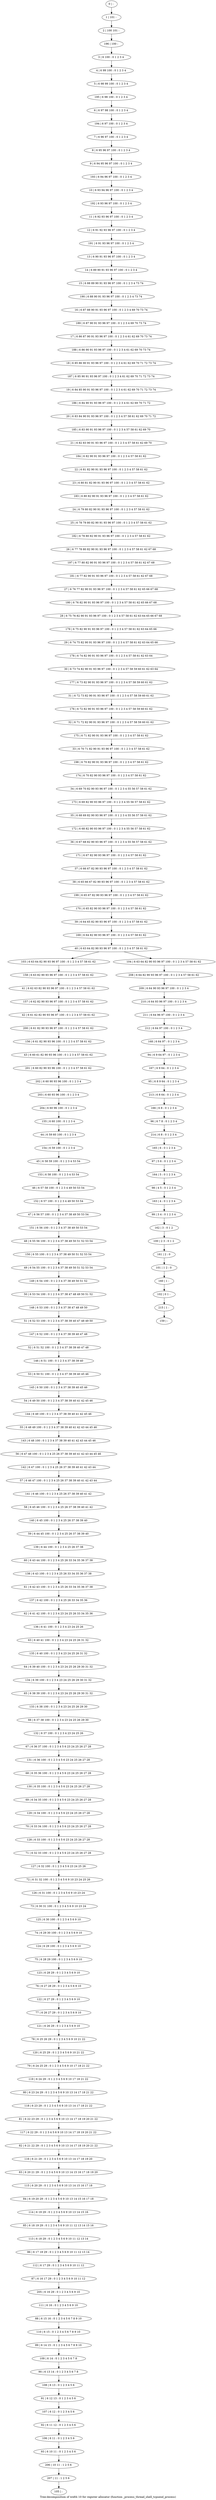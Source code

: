 digraph G {
graph [label="Tree-decomposition of width 10 for register allocator (function _process_thread_shell_tcpsend_process)"]
0[label="0 | : "];
1[label="1 | 101 : "];
2[label="2 | 100 101 : "];
3[label="3 | 6 100 : 0 1 2 3 4 "];
4[label="4 | 6 99 100 : 0 1 2 3 4 "];
5[label="5 | 6 98 99 100 : 0 1 2 3 4 "];
6[label="6 | 6 97 98 100 : 0 1 2 3 4 "];
7[label="7 | 6 96 97 100 : 0 1 2 3 4 "];
8[label="8 | 6 95 96 97 100 : 0 1 2 3 4 "];
9[label="9 | 6 94 95 96 97 100 : 0 1 2 3 4 "];
10[label="10 | 6 93 94 96 97 100 : 0 1 2 3 4 "];
11[label="11 | 6 92 93 96 97 100 : 0 1 2 3 4 "];
12[label="12 | 6 91 92 93 96 97 100 : 0 1 2 3 4 "];
13[label="13 | 6 90 91 93 96 97 100 : 0 1 2 3 4 "];
14[label="14 | 6 89 90 91 93 96 97 100 : 0 1 2 3 4 "];
15[label="15 | 6 88 89 90 91 93 96 97 100 : 0 1 2 3 4 73 74 "];
16[label="16 | 6 87 88 90 91 93 96 97 100 : 0 1 2 3 4 69 70 73 74 "];
17[label="17 | 6 86 87 90 91 93 96 97 100 : 0 1 2 3 4 61 62 69 70 73 74 "];
18[label="18 | 6 85 86 90 91 93 96 97 100 : 0 1 2 3 4 61 62 69 70 71 72 73 74 "];
19[label="19 | 6 84 85 90 91 93 96 97 100 : 0 1 2 3 4 61 62 69 70 71 72 73 74 "];
20[label="20 | 6 83 84 90 91 93 96 97 100 : 0 1 2 3 4 57 58 61 62 69 70 71 72 "];
21[label="21 | 6 82 83 90 91 93 96 97 100 : 0 1 2 3 4 57 58 61 62 69 70 "];
22[label="22 | 6 81 82 90 91 93 96 97 100 : 0 1 2 3 4 57 58 61 62 "];
23[label="23 | 6 80 81 82 90 91 93 96 97 100 : 0 1 2 3 4 57 58 61 62 "];
24[label="24 | 6 79 80 82 90 91 93 96 97 100 : 0 1 2 3 4 57 58 61 62 "];
25[label="25 | 6 78 79 80 82 90 91 93 96 97 100 : 0 1 2 3 4 57 58 61 62 "];
26[label="26 | 6 77 78 80 82 90 91 93 96 97 100 : 0 1 2 3 4 57 58 61 62 67 68 "];
27[label="27 | 6 76 77 82 90 91 93 96 97 100 : 0 1 2 3 4 57 58 61 62 65 66 67 68 "];
28[label="28 | 6 75 76 82 90 91 93 96 97 100 : 0 1 2 3 4 57 58 61 62 63 64 65 66 67 68 "];
29[label="29 | 6 74 75 82 90 91 93 96 97 100 : 0 1 2 3 4 57 58 61 62 63 64 65 66 "];
30[label="30 | 6 73 74 82 90 91 93 96 97 100 : 0 1 2 3 4 57 58 59 60 61 62 63 64 "];
31[label="31 | 6 72 73 82 90 91 93 96 97 100 : 0 1 2 3 4 57 58 59 60 61 62 "];
32[label="32 | 6 71 72 82 90 91 93 96 97 100 : 0 1 2 3 4 57 58 59 60 61 62 "];
33[label="33 | 6 70 71 82 90 91 93 96 97 100 : 0 1 2 3 4 57 58 61 62 "];
34[label="34 | 6 69 70 82 90 93 96 97 100 : 0 1 2 3 4 55 56 57 58 61 62 "];
35[label="35 | 6 68 69 82 90 93 96 97 100 : 0 1 2 3 4 55 56 57 58 61 62 "];
36[label="36 | 6 67 68 82 90 93 96 97 100 : 0 1 2 3 4 55 56 57 58 61 62 "];
37[label="37 | 6 66 67 82 90 93 96 97 100 : 0 1 2 3 4 57 58 61 62 "];
38[label="38 | 6 65 66 67 82 90 93 96 97 100 : 0 1 2 3 4 57 58 61 62 "];
39[label="39 | 6 64 65 82 90 93 96 97 100 : 0 1 2 3 4 57 58 61 62 "];
40[label="40 | 6 63 64 82 90 93 96 97 100 : 0 1 2 3 4 57 58 61 62 "];
41[label="41 | 6 62 63 82 90 93 96 97 100 : 0 1 2 3 4 57 58 61 62 "];
42[label="42 | 6 61 62 82 90 93 96 97 100 : 0 1 2 3 4 57 58 61 62 "];
43[label="43 | 6 60 61 82 90 93 96 100 : 0 1 2 3 4 57 58 61 62 "];
44[label="44 | 6 59 60 100 : 0 1 2 3 4 "];
45[label="45 | 6 58 59 100 : 0 1 2 3 4 53 54 "];
46[label="46 | 6 57 58 100 : 0 1 2 3 4 49 50 53 54 "];
47[label="47 | 6 56 57 100 : 0 1 2 3 4 37 38 49 50 53 54 "];
48[label="48 | 6 55 56 100 : 0 1 2 3 4 37 38 49 50 51 52 53 54 "];
49[label="49 | 6 54 55 100 : 0 1 2 3 4 37 38 49 50 51 52 53 54 "];
50[label="50 | 6 53 54 100 : 0 1 2 3 4 37 38 47 48 49 50 51 52 "];
51[label="51 | 6 52 53 100 : 0 1 2 3 4 37 38 39 40 47 48 49 50 "];
52[label="52 | 6 51 52 100 : 0 1 2 3 4 37 38 39 40 47 48 "];
53[label="53 | 6 50 51 100 : 0 1 2 3 4 37 38 39 40 45 46 "];
54[label="54 | 6 49 50 100 : 0 1 2 3 4 37 38 39 40 41 42 45 46 "];
55[label="55 | 6 48 49 100 : 0 1 2 3 4 37 38 39 40 41 42 43 44 45 46 "];
56[label="56 | 6 47 48 100 : 0 1 2 3 4 25 26 37 38 39 40 41 42 43 44 45 46 "];
57[label="57 | 6 46 47 100 : 0 1 2 3 4 25 26 37 38 39 40 41 42 43 44 "];
58[label="58 | 6 45 46 100 : 0 1 2 3 4 25 26 37 38 39 40 41 42 "];
59[label="59 | 6 44 45 100 : 0 1 2 3 4 25 26 37 38 39 40 "];
60[label="60 | 6 43 44 100 : 0 1 2 3 4 25 26 33 34 35 36 37 38 "];
61[label="61 | 6 42 43 100 : 0 1 2 3 4 25 26 33 34 35 36 37 38 "];
62[label="62 | 6 41 42 100 : 0 1 2 3 4 23 24 25 26 33 34 35 36 "];
63[label="63 | 6 40 41 100 : 0 1 2 3 4 23 24 25 26 31 32 "];
64[label="64 | 6 39 40 100 : 0 1 2 3 4 23 24 25 26 29 30 31 32 "];
65[label="65 | 6 38 39 100 : 0 1 2 3 4 23 24 25 26 29 30 31 32 "];
66[label="66 | 6 37 38 100 : 0 1 2 3 4 23 24 25 26 29 30 "];
67[label="67 | 6 36 37 100 : 0 1 2 3 4 5 6 23 24 25 26 27 28 "];
68[label="68 | 6 35 36 100 : 0 1 2 3 4 5 6 23 24 25 26 27 28 "];
69[label="69 | 6 34 35 100 : 0 1 2 3 4 5 6 23 24 25 26 27 28 "];
70[label="70 | 6 33 34 100 : 0 1 2 3 4 5 6 23 24 25 26 27 28 "];
71[label="71 | 6 32 33 100 : 0 1 2 3 4 5 6 23 24 25 26 27 28 "];
72[label="72 | 6 31 32 100 : 0 1 2 3 4 5 6 9 10 23 24 25 26 "];
73[label="73 | 6 30 31 100 : 0 1 2 3 4 5 6 9 10 23 24 "];
74[label="74 | 6 29 30 100 : 0 1 2 3 4 5 6 9 10 "];
75[label="75 | 6 28 29 100 : 0 1 2 3 4 5 6 9 10 "];
76[label="76 | 6 27 28 29 : 0 1 2 3 4 5 6 9 10 "];
77[label="77 | 6 26 27 29 : 0 1 2 3 4 5 6 9 10 "];
78[label="78 | 6 25 26 29 : 0 1 2 3 4 5 6 9 10 21 22 "];
79[label="79 | 6 24 25 29 : 0 1 2 3 4 5 6 9 10 17 18 21 22 "];
80[label="80 | 6 23 24 29 : 0 1 2 3 4 5 6 9 10 13 14 17 18 21 22 "];
81[label="81 | 6 22 23 29 : 0 1 2 3 4 5 6 9 10 13 14 17 18 19 20 21 22 "];
82[label="82 | 6 21 22 29 : 0 1 2 3 4 5 6 9 10 13 14 17 18 19 20 21 22 "];
83[label="83 | 6 20 21 29 : 0 1 2 3 4 5 6 9 10 13 14 15 16 17 18 19 20 "];
84[label="84 | 6 19 20 29 : 0 1 2 3 4 5 6 9 10 13 14 15 16 17 18 "];
85[label="85 | 6 18 19 29 : 0 1 2 3 4 5 6 9 10 11 12 13 14 15 16 "];
86[label="86 | 6 17 18 29 : 0 1 2 3 4 5 6 9 10 11 12 13 14 "];
87[label="87 | 6 16 17 29 : 0 1 2 3 4 5 6 9 10 11 12 "];
88[label="88 | 6 15 16 : 0 1 2 3 4 5 6 7 8 9 10 "];
89[label="89 | 6 14 15 : 0 1 2 3 4 5 6 7 8 9 10 "];
90[label="90 | 6 13 14 : 0 1 2 3 4 5 6 7 8 "];
91[label="91 | 6 12 13 : 0 1 2 3 4 5 6 "];
92[label="92 | 6 11 12 : 0 1 2 3 4 5 6 "];
93[label="93 | 6 10 11 : 0 1 2 3 4 5 6 "];
94[label="94 | 6 9 64 97 : 0 1 2 3 4 "];
95[label="95 | 6 8 9 64 : 0 1 2 3 4 "];
96[label="96 | 6 7 8 : 0 1 2 3 4 "];
97[label="97 | 5 6 : 0 1 2 3 4 "];
98[label="98 | 4 5 : 0 1 2 3 4 "];
99[label="99 | 3 4 : 0 1 2 3 4 "];
100[label="100 | 2 3 : 0 1 2 "];
101[label="101 | 1 2 : 0 "];
102[label="102 | 0 1 : "];
103[label="103 | 6 63 64 82 90 93 96 97 100 : 0 1 2 3 4 57 58 61 62 "];
104[label="104 | 6 63 64 82 90 93 96 97 100 : 0 1 2 3 4 57 58 61 62 "];
105[label="105 | : "];
106[label="106 | 6 11 : 0 1 2 3 4 5 6 "];
107[label="107 | 6 12 : 0 1 2 3 4 5 6 "];
108[label="108 | 6 13 : 0 1 2 3 4 5 6 "];
109[label="109 | 6 14 : 0 1 2 3 4 5 6 7 8 "];
110[label="110 | 6 15 : 0 1 2 3 4 5 6 7 8 9 10 "];
111[label="111 | 6 16 : 0 1 2 3 4 5 6 9 10 "];
112[label="112 | 6 17 29 : 0 1 2 3 4 5 6 9 10 11 12 "];
113[label="113 | 6 18 29 : 0 1 2 3 4 5 6 9 10 11 12 13 14 "];
114[label="114 | 6 19 29 : 0 1 2 3 4 5 6 9 10 13 14 15 16 "];
115[label="115 | 6 20 29 : 0 1 2 3 4 5 6 9 10 13 14 15 16 17 18 "];
116[label="116 | 6 21 29 : 0 1 2 3 4 5 6 9 10 13 14 17 18 19 20 "];
117[label="117 | 6 22 29 : 0 1 2 3 4 5 6 9 10 13 14 17 18 19 20 21 22 "];
118[label="118 | 6 23 29 : 0 1 2 3 4 5 6 9 10 13 14 17 18 21 22 "];
119[label="119 | 6 24 29 : 0 1 2 3 4 5 6 9 10 17 18 21 22 "];
120[label="120 | 6 25 29 : 0 1 2 3 4 5 6 9 10 21 22 "];
121[label="121 | 6 26 29 : 0 1 2 3 4 5 6 9 10 "];
122[label="122 | 6 27 29 : 0 1 2 3 4 5 6 9 10 "];
123[label="123 | 6 28 29 : 0 1 2 3 4 5 6 9 10 "];
124[label="124 | 6 29 100 : 0 1 2 3 4 5 6 9 10 "];
125[label="125 | 6 30 100 : 0 1 2 3 4 5 6 9 10 "];
126[label="126 | 6 31 100 : 0 1 2 3 4 5 6 9 10 23 24 "];
127[label="127 | 6 32 100 : 0 1 2 3 4 5 6 23 24 25 26 "];
128[label="128 | 6 33 100 : 0 1 2 3 4 5 6 23 24 25 26 27 28 "];
129[label="129 | 6 34 100 : 0 1 2 3 4 5 6 23 24 25 26 27 28 "];
130[label="130 | 6 35 100 : 0 1 2 3 4 5 6 23 24 25 26 27 28 "];
131[label="131 | 6 36 100 : 0 1 2 3 4 5 6 23 24 25 26 27 28 "];
132[label="132 | 6 37 100 : 0 1 2 3 4 23 24 25 26 "];
133[label="133 | 6 38 100 : 0 1 2 3 4 23 24 25 26 29 30 "];
134[label="134 | 6 39 100 : 0 1 2 3 4 23 24 25 26 29 30 31 32 "];
135[label="135 | 6 40 100 : 0 1 2 3 4 23 24 25 26 31 32 "];
136[label="136 | 6 41 100 : 0 1 2 3 4 23 24 25 26 "];
137[label="137 | 6 42 100 : 0 1 2 3 4 25 26 33 34 35 36 "];
138[label="138 | 6 43 100 : 0 1 2 3 4 25 26 33 34 35 36 37 38 "];
139[label="139 | 6 44 100 : 0 1 2 3 4 25 26 37 38 "];
140[label="140 | 6 45 100 : 0 1 2 3 4 25 26 37 38 39 40 "];
141[label="141 | 6 46 100 : 0 1 2 3 4 25 26 37 38 39 40 41 42 "];
142[label="142 | 6 47 100 : 0 1 2 3 4 25 26 37 38 39 40 41 42 43 44 "];
143[label="143 | 6 48 100 : 0 1 2 3 4 37 38 39 40 41 42 43 44 45 46 "];
144[label="144 | 6 49 100 : 0 1 2 3 4 37 38 39 40 41 42 45 46 "];
145[label="145 | 6 50 100 : 0 1 2 3 4 37 38 39 40 45 46 "];
146[label="146 | 6 51 100 : 0 1 2 3 4 37 38 39 40 "];
147[label="147 | 6 52 100 : 0 1 2 3 4 37 38 39 40 47 48 "];
148[label="148 | 6 53 100 : 0 1 2 3 4 37 38 47 48 49 50 "];
149[label="149 | 6 54 100 : 0 1 2 3 4 37 38 49 50 51 52 "];
150[label="150 | 6 55 100 : 0 1 2 3 4 37 38 49 50 51 52 53 54 "];
151[label="151 | 6 56 100 : 0 1 2 3 4 37 38 49 50 53 54 "];
152[label="152 | 6 57 100 : 0 1 2 3 4 49 50 53 54 "];
153[label="153 | 6 58 100 : 0 1 2 3 4 53 54 "];
154[label="154 | 6 59 100 : 0 1 2 3 4 "];
155[label="155 | 6 60 100 : 0 1 2 3 4 "];
156[label="156 | 6 61 82 90 93 96 100 : 0 1 2 3 4 57 58 61 62 "];
157[label="157 | 6 62 82 90 93 96 97 100 : 0 1 2 3 4 57 58 61 62 "];
158[label="158 | 6 63 82 90 93 96 97 100 : 0 1 2 3 4 57 58 61 62 "];
159[label="159 | : "];
160[label="160 | 1 : "];
161[label="161 | 2 : 0 "];
162[label="162 | 3 : 0 1 2 "];
163[label="163 | 4 : 0 1 2 3 4 "];
164[label="164 | 5 : 0 1 2 3 4 "];
165[label="165 | 6 : 0 1 2 3 4 "];
166[label="166 | 6 8 : 0 1 2 3 4 "];
167[label="167 | 6 9 64 : 0 1 2 3 4 "];
168[label="168 | 6 64 97 : 0 1 2 3 4 "];
169[label="169 | 6 64 82 90 93 96 97 100 : 0 1 2 3 4 57 58 61 62 "];
170[label="170 | 6 65 82 90 93 96 97 100 : 0 1 2 3 4 57 58 61 62 "];
171[label="171 | 6 67 82 90 93 96 97 100 : 0 1 2 3 4 57 58 61 62 "];
172[label="172 | 6 68 82 90 93 96 97 100 : 0 1 2 3 4 55 56 57 58 61 62 "];
173[label="173 | 6 69 82 90 93 96 97 100 : 0 1 2 3 4 55 56 57 58 61 62 "];
174[label="174 | 6 70 82 90 93 96 97 100 : 0 1 2 3 4 57 58 61 62 "];
175[label="175 | 6 71 82 90 91 93 96 97 100 : 0 1 2 3 4 57 58 61 62 "];
176[label="176 | 6 72 82 90 91 93 96 97 100 : 0 1 2 3 4 57 58 59 60 61 62 "];
177[label="177 | 6 73 82 90 91 93 96 97 100 : 0 1 2 3 4 57 58 59 60 61 62 "];
178[label="178 | 6 74 82 90 91 93 96 97 100 : 0 1 2 3 4 57 58 61 62 63 64 "];
179[label="179 | 6 75 82 90 91 93 96 97 100 : 0 1 2 3 4 57 58 61 62 63 64 65 66 "];
180[label="180 | 6 76 82 90 91 93 96 97 100 : 0 1 2 3 4 57 58 61 62 65 66 67 68 "];
181[label="181 | 6 77 82 90 91 93 96 97 100 : 0 1 2 3 4 57 58 61 62 67 68 "];
182[label="182 | 6 78 80 82 90 91 93 96 97 100 : 0 1 2 3 4 57 58 61 62 "];
183[label="183 | 6 80 82 90 91 93 96 97 100 : 0 1 2 3 4 57 58 61 62 "];
184[label="184 | 6 82 90 91 93 96 97 100 : 0 1 2 3 4 57 58 61 62 "];
185[label="185 | 6 83 90 91 93 96 97 100 : 0 1 2 3 4 57 58 61 62 69 70 "];
186[label="186 | 6 84 90 91 93 96 97 100 : 0 1 2 3 4 61 62 69 70 71 72 "];
187[label="187 | 6 85 90 91 93 96 97 100 : 0 1 2 3 4 61 62 69 70 71 72 73 74 "];
188[label="188 | 6 86 90 91 93 96 97 100 : 0 1 2 3 4 61 62 69 70 73 74 "];
189[label="189 | 6 87 90 91 93 96 97 100 : 0 1 2 3 4 69 70 73 74 "];
190[label="190 | 6 88 90 91 93 96 97 100 : 0 1 2 3 4 73 74 "];
191[label="191 | 6 91 93 96 97 100 : 0 1 2 3 4 "];
192[label="192 | 6 93 96 97 100 : 0 1 2 3 4 "];
193[label="193 | 6 94 96 97 100 : 0 1 2 3 4 "];
194[label="194 | 6 97 100 : 0 1 2 3 4 "];
195[label="195 | 6 98 100 : 0 1 2 3 4 "];
196[label="196 | 100 : "];
197[label="197 | 6 77 80 82 90 91 93 96 97 100 : 0 1 2 3 4 57 58 61 62 67 68 "];
198[label="198 | 6 70 82 90 91 93 96 97 100 : 0 1 2 3 4 57 58 61 62 "];
199[label="199 | 6 65 67 82 90 93 96 97 100 : 0 1 2 3 4 57 58 61 62 "];
200[label="200 | 6 61 82 90 93 96 97 100 : 0 1 2 3 4 57 58 61 62 "];
201[label="201 | 6 60 82 90 93 96 100 : 0 1 2 3 4 57 58 61 62 "];
202[label="202 | 6 60 90 93 96 100 : 0 1 2 3 4 "];
203[label="203 | 6 60 93 96 100 : 0 1 2 3 4 "];
204[label="204 | 6 60 96 100 : 0 1 2 3 4 "];
205[label="205 | 6 16 29 : 0 1 2 3 4 5 6 9 10 "];
206[label="206 | 10 11 : 1 2 5 6 "];
207[label="207 | 11 : 1 2 5 6 "];
208[label="208 | 6 64 82 90 93 96 97 100 : 0 1 2 3 4 57 58 61 62 "];
209[label="209 | 6 64 90 93 96 97 100 : 0 1 2 3 4 "];
210[label="210 | 6 64 93 96 97 100 : 0 1 2 3 4 "];
211[label="211 | 6 64 96 97 100 : 0 1 2 3 4 "];
212[label="212 | 6 64 97 100 : 0 1 2 3 4 "];
213[label="213 | 6 8 64 : 0 1 2 3 4 "];
214[label="214 | 6 8 : 0 1 2 3 4 "];
215[label="215 | 1 : "];
0->1 ;
1->2 ;
3->4 ;
4->5 ;
7->8 ;
8->9 ;
11->12 ;
13->14 ;
14->15 ;
22->23 ;
24->25 ;
37->38 ;
40->103 ;
40->104 ;
106->93 ;
92->106 ;
107->92 ;
91->107 ;
108->91 ;
90->108 ;
109->90 ;
89->109 ;
110->89 ;
88->110 ;
111->88 ;
112->87 ;
86->112 ;
113->86 ;
85->113 ;
114->85 ;
84->114 ;
115->84 ;
83->115 ;
116->83 ;
82->116 ;
117->82 ;
81->117 ;
118->81 ;
80->118 ;
119->80 ;
79->119 ;
120->79 ;
78->120 ;
121->78 ;
77->121 ;
122->77 ;
76->122 ;
123->76 ;
75->123 ;
124->75 ;
74->124 ;
125->74 ;
73->125 ;
126->73 ;
72->126 ;
127->72 ;
71->127 ;
128->71 ;
70->128 ;
129->70 ;
69->129 ;
130->69 ;
68->130 ;
131->68 ;
67->131 ;
132->67 ;
66->132 ;
133->66 ;
65->133 ;
134->65 ;
64->134 ;
135->64 ;
63->135 ;
136->63 ;
62->136 ;
137->62 ;
61->137 ;
138->61 ;
60->138 ;
139->60 ;
59->139 ;
140->59 ;
58->140 ;
141->58 ;
57->141 ;
142->57 ;
56->142 ;
143->56 ;
55->143 ;
144->55 ;
54->144 ;
145->54 ;
53->145 ;
146->53 ;
52->146 ;
147->52 ;
51->147 ;
148->51 ;
50->148 ;
149->50 ;
49->149 ;
150->49 ;
48->150 ;
151->48 ;
47->151 ;
152->47 ;
46->152 ;
153->46 ;
45->153 ;
154->45 ;
44->154 ;
155->44 ;
156->43 ;
157->42 ;
41->157 ;
158->41 ;
103->158 ;
160->102 ;
101->160 ;
161->101 ;
100->161 ;
162->100 ;
99->162 ;
163->99 ;
98->163 ;
164->98 ;
97->164 ;
165->97 ;
166->96 ;
167->95 ;
94->167 ;
168->94 ;
169->40 ;
39->169 ;
170->39 ;
171->37 ;
36->171 ;
172->36 ;
35->172 ;
173->35 ;
34->173 ;
174->34 ;
175->33 ;
32->175 ;
176->32 ;
31->176 ;
177->31 ;
30->177 ;
178->30 ;
29->178 ;
179->29 ;
28->179 ;
180->28 ;
27->180 ;
181->27 ;
182->26 ;
25->182 ;
183->24 ;
23->183 ;
184->22 ;
21->184 ;
185->21 ;
20->185 ;
186->20 ;
19->186 ;
187->19 ;
18->187 ;
188->18 ;
17->188 ;
189->17 ;
16->189 ;
190->16 ;
15->190 ;
191->13 ;
12->191 ;
192->11 ;
10->192 ;
193->10 ;
9->193 ;
194->7 ;
6->194 ;
195->6 ;
5->195 ;
196->3 ;
2->196 ;
197->181 ;
26->197 ;
198->174 ;
33->198 ;
199->170 ;
38->199 ;
200->156 ;
42->200 ;
43->201 ;
201->202 ;
202->203 ;
204->155 ;
203->204 ;
205->111 ;
87->205 ;
93->206 ;
207->105 ;
206->207 ;
104->208 ;
208->209 ;
209->210 ;
210->211 ;
212->168 ;
211->212 ;
213->166 ;
95->213 ;
214->165 ;
96->214 ;
215->159 ;
102->215 ;
}
